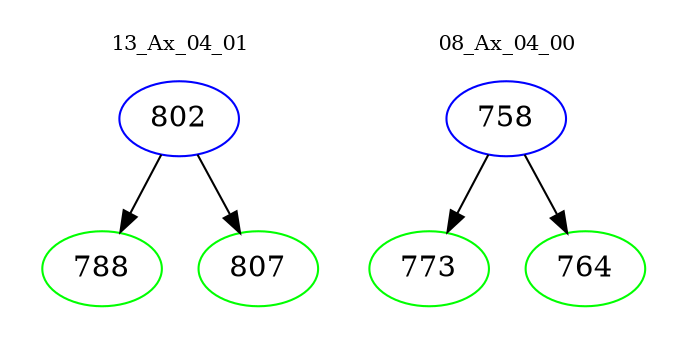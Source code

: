 digraph{
subgraph cluster_0 {
color = white
label = "13_Ax_04_01";
fontsize=10;
T0_802 [label="802", color="blue"]
T0_802 -> T0_788 [color="black"]
T0_788 [label="788", color="green"]
T0_802 -> T0_807 [color="black"]
T0_807 [label="807", color="green"]
}
subgraph cluster_1 {
color = white
label = "08_Ax_04_00";
fontsize=10;
T1_758 [label="758", color="blue"]
T1_758 -> T1_773 [color="black"]
T1_773 [label="773", color="green"]
T1_758 -> T1_764 [color="black"]
T1_764 [label="764", color="green"]
}
}
